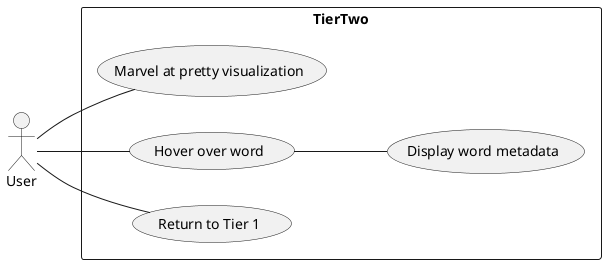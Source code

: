 @startuml
left to right direction
skinparam packageStyle rect

actor User

rectangle TierTwo {
    (Marvel at pretty visualization) as Marvel
    (Hover over word) as Hover
    (Display word metadata) as Display
    (Return to Tier 1) as Return

    User -- Marvel
    User -- Hover
    Hover -- Display
    User -- Return
}
@enduml
